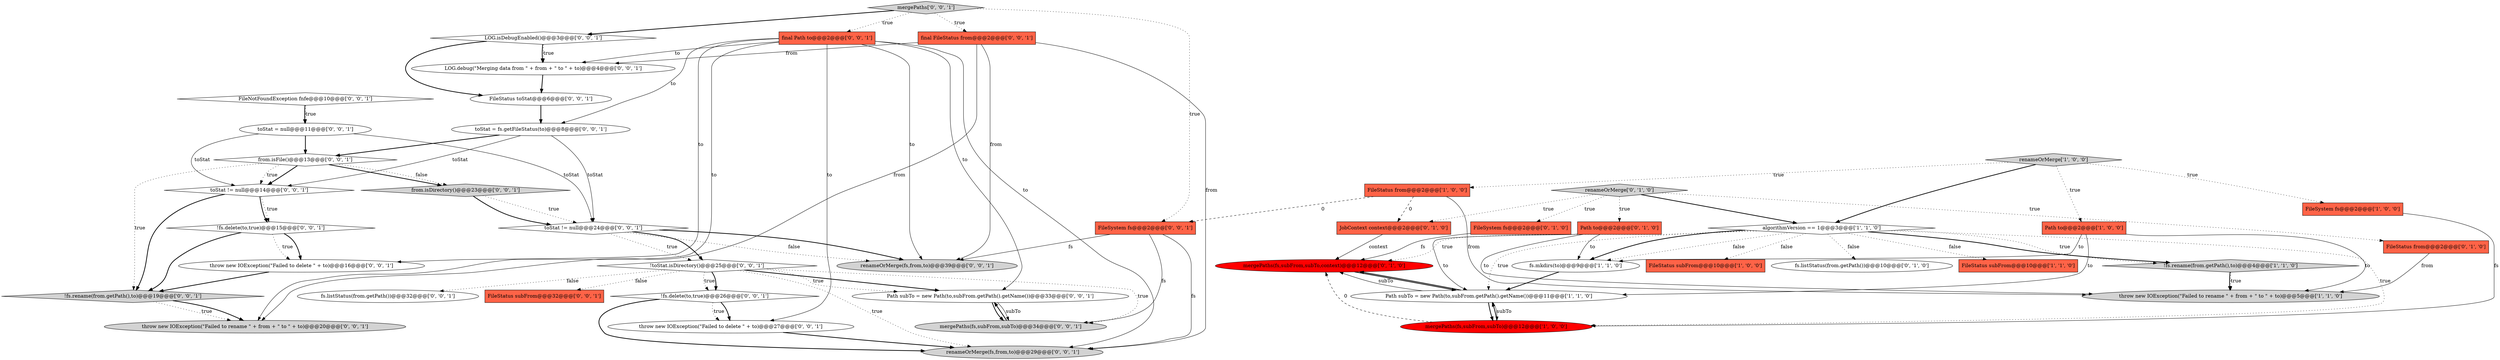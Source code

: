 digraph {
20 [style = filled, label = "fs.listStatus(from.getPath())@@@32@@@['0', '0', '1']", fillcolor = white, shape = ellipse image = "AAA0AAABBB3BBB"];
23 [style = filled, label = "!fs.rename(from.getPath(),to)@@@19@@@['0', '0', '1']", fillcolor = lightgray, shape = diamond image = "AAA0AAABBB3BBB"];
9 [style = filled, label = "Path to@@@2@@@['1', '0', '0']", fillcolor = tomato, shape = box image = "AAA0AAABBB1BBB"];
34 [style = filled, label = "!fs.delete(to,true)@@@15@@@['0', '0', '1']", fillcolor = white, shape = diamond image = "AAA0AAABBB3BBB"];
40 [style = filled, label = "FileSystem fs@@@2@@@['0', '0', '1']", fillcolor = tomato, shape = box image = "AAA0AAABBB3BBB"];
11 [style = filled, label = "FileStatus from@@@2@@@['1', '0', '0']", fillcolor = tomato, shape = box image = "AAA1AAABBB1BBB"];
8 [style = filled, label = "FileStatus subFrom@@@10@@@['1', '1', '0']", fillcolor = tomato, shape = box image = "AAA0AAABBB1BBB"];
30 [style = filled, label = "throw new IOException(\"Failed to delete \" + to)@@@27@@@['0', '0', '1']", fillcolor = white, shape = ellipse image = "AAA0AAABBB3BBB"];
27 [style = filled, label = "renameOrMerge(fs,from,to)@@@39@@@['0', '0', '1']", fillcolor = lightgray, shape = ellipse image = "AAA0AAABBB3BBB"];
38 [style = filled, label = "throw new IOException(\"Failed to rename \" + from + \" to \" + to)@@@20@@@['0', '0', '1']", fillcolor = lightgray, shape = ellipse image = "AAA0AAABBB3BBB"];
45 [style = filled, label = "toStat != null@@@14@@@['0', '0', '1']", fillcolor = white, shape = diamond image = "AAA0AAABBB3BBB"];
18 [style = filled, label = "JobContext context@@@2@@@['0', '1', '0']", fillcolor = tomato, shape = box image = "AAA1AAABBB2BBB"];
22 [style = filled, label = "throw new IOException(\"Failed to delete \" + to)@@@16@@@['0', '0', '1']", fillcolor = white, shape = ellipse image = "AAA0AAABBB3BBB"];
33 [style = filled, label = "toStat != null@@@24@@@['0', '0', '1']", fillcolor = white, shape = diamond image = "AAA0AAABBB3BBB"];
24 [style = filled, label = "!fs.delete(to,true)@@@26@@@['0', '0', '1']", fillcolor = white, shape = diamond image = "AAA0AAABBB3BBB"];
44 [style = filled, label = "Path subTo = new Path(to,subFrom.getPath().getName())@@@33@@@['0', '0', '1']", fillcolor = white, shape = ellipse image = "AAA0AAABBB3BBB"];
36 [style = filled, label = "final Path to@@@2@@@['0', '0', '1']", fillcolor = tomato, shape = box image = "AAA0AAABBB3BBB"];
43 [style = filled, label = "FileStatus subFrom@@@32@@@['0', '0', '1']", fillcolor = tomato, shape = box image = "AAA0AAABBB3BBB"];
26 [style = filled, label = "from.isDirectory()@@@23@@@['0', '0', '1']", fillcolor = lightgray, shape = diamond image = "AAA0AAABBB3BBB"];
29 [style = filled, label = "toStat = null@@@11@@@['0', '0', '1']", fillcolor = white, shape = ellipse image = "AAA0AAABBB3BBB"];
31 [style = filled, label = "FileNotFoundException fnfe@@@10@@@['0', '0', '1']", fillcolor = white, shape = diamond image = "AAA0AAABBB3BBB"];
28 [style = filled, label = "FileStatus toStat@@@6@@@['0', '0', '1']", fillcolor = white, shape = ellipse image = "AAA0AAABBB3BBB"];
17 [style = filled, label = "renameOrMerge['0', '1', '0']", fillcolor = lightgray, shape = diamond image = "AAA0AAABBB2BBB"];
32 [style = filled, label = "!toStat.isDirectory()@@@25@@@['0', '0', '1']", fillcolor = white, shape = diamond image = "AAA0AAABBB3BBB"];
12 [style = filled, label = "mergePaths(fs,subFrom,subTo,context)@@@12@@@['0', '1', '0']", fillcolor = red, shape = ellipse image = "AAA1AAABBB2BBB"];
42 [style = filled, label = "renameOrMerge(fs,from,to)@@@29@@@['0', '0', '1']", fillcolor = lightgray, shape = ellipse image = "AAA0AAABBB3BBB"];
25 [style = filled, label = "mergePaths['0', '0', '1']", fillcolor = lightgray, shape = diamond image = "AAA0AAABBB3BBB"];
1 [style = filled, label = "FileStatus subFrom@@@10@@@['1', '0', '0']", fillcolor = tomato, shape = box image = "AAA0AAABBB1BBB"];
13 [style = filled, label = "Path to@@@2@@@['0', '1', '0']", fillcolor = tomato, shape = box image = "AAA0AAABBB2BBB"];
2 [style = filled, label = "algorithmVersion == 1@@@3@@@['1', '1', '0']", fillcolor = white, shape = diamond image = "AAA0AAABBB1BBB"];
6 [style = filled, label = "!fs.rename(from.getPath(),to)@@@4@@@['1', '1', '0']", fillcolor = lightgray, shape = diamond image = "AAA0AAABBB1BBB"];
15 [style = filled, label = "fs.listStatus(from.getPath())@@@10@@@['0', '1', '0']", fillcolor = white, shape = ellipse image = "AAA0AAABBB2BBB"];
39 [style = filled, label = "LOG.debug(\"Merging data from \" + from + \" to \" + to)@@@4@@@['0', '0', '1']", fillcolor = white, shape = ellipse image = "AAA0AAABBB3BBB"];
0 [style = filled, label = "renameOrMerge['1', '0', '0']", fillcolor = lightgray, shape = diamond image = "AAA0AAABBB1BBB"];
14 [style = filled, label = "FileSystem fs@@@2@@@['0', '1', '0']", fillcolor = tomato, shape = box image = "AAA0AAABBB2BBB"];
7 [style = filled, label = "Path subTo = new Path(to,subFrom.getPath().getName())@@@11@@@['1', '1', '0']", fillcolor = white, shape = ellipse image = "AAA0AAABBB1BBB"];
16 [style = filled, label = "FileStatus from@@@2@@@['0', '1', '0']", fillcolor = tomato, shape = box image = "AAA0AAABBB2BBB"];
21 [style = filled, label = "mergePaths(fs,subFrom,subTo)@@@34@@@['0', '0', '1']", fillcolor = lightgray, shape = ellipse image = "AAA0AAABBB3BBB"];
4 [style = filled, label = "throw new IOException(\"Failed to rename \" + from + \" to \" + to)@@@5@@@['1', '1', '0']", fillcolor = lightgray, shape = ellipse image = "AAA0AAABBB1BBB"];
41 [style = filled, label = "LOG.isDebugEnabled()@@@3@@@['0', '0', '1']", fillcolor = white, shape = diamond image = "AAA0AAABBB3BBB"];
5 [style = filled, label = "mergePaths(fs,subFrom,subTo)@@@12@@@['1', '0', '0']", fillcolor = red, shape = ellipse image = "AAA1AAABBB1BBB"];
10 [style = filled, label = "FileSystem fs@@@2@@@['1', '0', '0']", fillcolor = tomato, shape = box image = "AAA0AAABBB1BBB"];
19 [style = filled, label = "final FileStatus from@@@2@@@['0', '0', '1']", fillcolor = tomato, shape = box image = "AAA0AAABBB3BBB"];
3 [style = filled, label = "fs.mkdirs(to)@@@9@@@['1', '1', '0']", fillcolor = white, shape = ellipse image = "AAA0AAABBB1BBB"];
35 [style = filled, label = "from.isFile()@@@13@@@['0', '0', '1']", fillcolor = white, shape = diamond image = "AAA0AAABBB3BBB"];
37 [style = filled, label = "toStat = fs.getFileStatus(to)@@@8@@@['0', '0', '1']", fillcolor = white, shape = ellipse image = "AAA0AAABBB3BBB"];
44->21 [style = solid, label="subTo"];
40->42 [style = solid, label="fs"];
11->40 [style = dashed, label="0"];
2->6 [style = bold, label=""];
17->14 [style = dotted, label="true"];
29->33 [style = solid, label="toStat"];
37->33 [style = solid, label="toStat"];
12->7 [style = bold, label=""];
41->28 [style = bold, label=""];
24->30 [style = bold, label=""];
13->4 [style = solid, label="to"];
13->3 [style = solid, label="to"];
32->42 [style = dotted, label="true"];
36->39 [style = solid, label="to"];
35->45 [style = bold, label=""];
14->12 [style = solid, label="fs"];
25->19 [style = dotted, label="true"];
0->11 [style = dotted, label="true"];
9->7 [style = solid, label="to"];
40->27 [style = solid, label="fs"];
21->44 [style = bold, label=""];
28->37 [style = bold, label=""];
44->21 [style = bold, label=""];
32->24 [style = dotted, label="true"];
0->10 [style = dotted, label="true"];
33->32 [style = dotted, label="true"];
19->39 [style = solid, label="from"];
32->20 [style = dotted, label="false"];
30->42 [style = bold, label=""];
29->45 [style = solid, label="toStat"];
31->29 [style = bold, label=""];
36->44 [style = solid, label="to"];
22->23 [style = bold, label=""];
33->27 [style = bold, label=""];
37->45 [style = solid, label="toStat"];
17->16 [style = dotted, label="true"];
6->4 [style = bold, label=""];
34->22 [style = dotted, label="true"];
7->5 [style = bold, label=""];
36->30 [style = solid, label="to"];
17->2 [style = bold, label=""];
3->7 [style = bold, label=""];
11->18 [style = dashed, label="0"];
36->37 [style = solid, label="to"];
2->12 [style = dotted, label="true"];
5->7 [style = bold, label=""];
29->35 [style = bold, label=""];
31->29 [style = dotted, label="true"];
19->27 [style = solid, label="from"];
9->3 [style = solid, label="to"];
5->12 [style = dashed, label="0"];
26->33 [style = dotted, label="true"];
45->23 [style = bold, label=""];
2->15 [style = dotted, label="false"];
17->18 [style = dotted, label="true"];
36->38 [style = solid, label="to"];
25->41 [style = bold, label=""];
2->3 [style = bold, label=""];
36->27 [style = solid, label="to"];
2->3 [style = dotted, label="false"];
45->34 [style = dotted, label="true"];
24->30 [style = dotted, label="true"];
7->12 [style = solid, label="subTo"];
23->38 [style = dotted, label="true"];
9->4 [style = solid, label="to"];
18->12 [style = solid, label="context"];
2->6 [style = dotted, label="true"];
13->7 [style = solid, label="to"];
16->4 [style = solid, label="from"];
25->36 [style = dotted, label="true"];
2->8 [style = dotted, label="false"];
32->44 [style = bold, label=""];
33->32 [style = bold, label=""];
34->23 [style = bold, label=""];
37->35 [style = bold, label=""];
10->5 [style = solid, label="fs"];
2->5 [style = dotted, label="true"];
35->23 [style = dotted, label="true"];
36->22 [style = solid, label="to"];
0->9 [style = dotted, label="true"];
33->27 [style = dotted, label="false"];
19->42 [style = solid, label="from"];
32->44 [style = dotted, label="true"];
35->26 [style = bold, label=""];
35->45 [style = dotted, label="true"];
19->38 [style = solid, label="from"];
24->42 [style = bold, label=""];
32->21 [style = dotted, label="true"];
11->4 [style = solid, label="from"];
2->1 [style = dotted, label="false"];
32->43 [style = dotted, label="false"];
7->12 [style = bold, label=""];
0->2 [style = bold, label=""];
41->39 [style = dotted, label="true"];
39->28 [style = bold, label=""];
36->42 [style = solid, label="to"];
34->22 [style = bold, label=""];
25->40 [style = dotted, label="true"];
6->4 [style = dotted, label="true"];
35->26 [style = dotted, label="false"];
2->7 [style = dotted, label="true"];
23->38 [style = bold, label=""];
7->5 [style = solid, label="subTo"];
41->39 [style = bold, label=""];
17->13 [style = dotted, label="true"];
26->33 [style = bold, label=""];
32->24 [style = bold, label=""];
40->21 [style = solid, label="fs"];
45->34 [style = bold, label=""];
}
